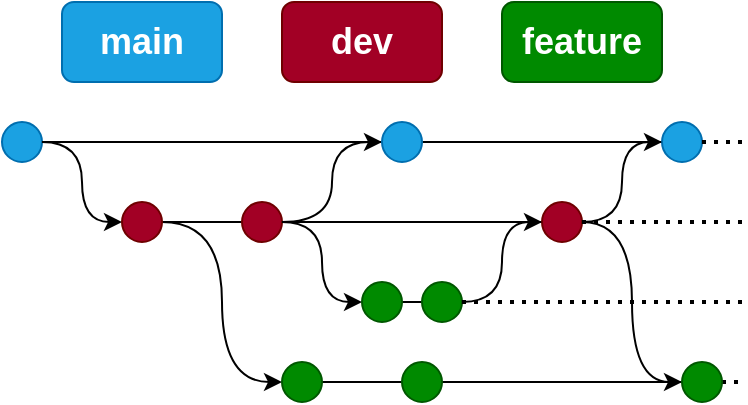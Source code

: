 <mxfile version="26.0.4">
  <diagram name="Page-1" id="iRiQHw-TxfvEgbdKPUa_">
    <mxGraphModel dx="546" dy="814" grid="1" gridSize="10" guides="1" tooltips="1" connect="1" arrows="1" fold="1" page="1" pageScale="1" pageWidth="1600" pageHeight="1200" math="0" shadow="0">
      <root>
        <mxCell id="0" />
        <mxCell id="1" parent="0" />
        <mxCell id="pUoWp5nwgVy3vfXPpJWE-1" value="&lt;font style=&quot;font-size: 18px;&quot;&gt;main&lt;/font&gt;" style="rounded=1;whiteSpace=wrap;html=1;fillColor=#1ba1e2;strokeColor=#006EAF;fontColor=#ffffff;fontStyle=1" parent="1" vertex="1">
          <mxGeometry x="420" y="230" width="80" height="40" as="geometry" />
        </mxCell>
        <mxCell id="pUoWp5nwgVy3vfXPpJWE-2" value="&lt;font style=&quot;font-size: 18px;&quot;&gt;dev&lt;/font&gt;" style="rounded=1;whiteSpace=wrap;html=1;fillColor=#a20025;strokeColor=#6F0000;fontColor=#ffffff;fontStyle=1" parent="1" vertex="1">
          <mxGeometry x="530" y="230" width="80" height="40" as="geometry" />
        </mxCell>
        <mxCell id="pUoWp5nwgVy3vfXPpJWE-9" style="edgeStyle=orthogonalEdgeStyle;rounded=0;orthogonalLoop=1;jettySize=auto;html=1;entryX=0;entryY=0.5;entryDx=0;entryDy=0;curved=1;" parent="1" source="pUoWp5nwgVy3vfXPpJWE-4" target="pUoWp5nwgVy3vfXPpJWE-8" edge="1">
          <mxGeometry relative="1" as="geometry" />
        </mxCell>
        <mxCell id="pUoWp5nwgVy3vfXPpJWE-10" style="edgeStyle=orthogonalEdgeStyle;rounded=0;orthogonalLoop=1;jettySize=auto;html=1;entryX=0;entryY=0.5;entryDx=0;entryDy=0;endArrow=none;endFill=0;" parent="1" source="pUoWp5nwgVy3vfXPpJWE-6" target="pUoWp5nwgVy3vfXPpJWE-7" edge="1">
          <mxGeometry relative="1" as="geometry" />
        </mxCell>
        <mxCell id="pUoWp5nwgVy3vfXPpJWE-4" value="" style="ellipse;whiteSpace=wrap;html=1;fillColor=#1ba1e2;fontColor=#ffffff;strokeColor=#006EAF;" parent="1" vertex="1">
          <mxGeometry x="390" y="290" width="20" height="20" as="geometry" />
        </mxCell>
        <mxCell id="pUoWp5nwgVy3vfXPpJWE-7" value="" style="ellipse;whiteSpace=wrap;html=1;fillColor=#1ba1e2;fontColor=#ffffff;strokeColor=#006EAF;" parent="1" vertex="1">
          <mxGeometry x="720" y="290" width="20" height="20" as="geometry" />
        </mxCell>
        <mxCell id="pUoWp5nwgVy3vfXPpJWE-13" style="edgeStyle=orthogonalEdgeStyle;rounded=0;orthogonalLoop=1;jettySize=auto;html=1;entryX=0;entryY=0.5;entryDx=0;entryDy=0;endArrow=none;endFill=0;" parent="1" source="pUoWp5nwgVy3vfXPpJWE-8" target="pUoWp5nwgVy3vfXPpJWE-12" edge="1">
          <mxGeometry relative="1" as="geometry" />
        </mxCell>
        <mxCell id="pUoWp5nwgVy3vfXPpJWE-21" style="edgeStyle=orthogonalEdgeStyle;rounded=0;orthogonalLoop=1;jettySize=auto;html=1;entryX=0;entryY=0.5;entryDx=0;entryDy=0;curved=1;exitX=1;exitY=0.5;exitDx=0;exitDy=0;" parent="1" source="pUoWp5nwgVy3vfXPpJWE-12" target="pUoWp5nwgVy3vfXPpJWE-20" edge="1">
          <mxGeometry relative="1" as="geometry">
            <mxPoint x="460" y="380" as="sourcePoint" />
            <mxPoint x="500" y="420" as="targetPoint" />
          </mxGeometry>
        </mxCell>
        <mxCell id="pUoWp5nwgVy3vfXPpJWE-33" style="edgeStyle=orthogonalEdgeStyle;rounded=0;orthogonalLoop=1;jettySize=auto;html=1;entryX=0;entryY=0.5;entryDx=0;entryDy=0;curved=1;" parent="1" source="pUoWp5nwgVy3vfXPpJWE-8" target="pUoWp5nwgVy3vfXPpJWE-29" edge="1">
          <mxGeometry relative="1" as="geometry" />
        </mxCell>
        <mxCell id="pUoWp5nwgVy3vfXPpJWE-8" value="" style="ellipse;whiteSpace=wrap;html=1;fillColor=#a20025;fontColor=#ffffff;strokeColor=#6F0000;" parent="1" vertex="1">
          <mxGeometry x="450" y="330" width="20" height="20" as="geometry" />
        </mxCell>
        <mxCell id="pUoWp5nwgVy3vfXPpJWE-16" style="edgeStyle=orthogonalEdgeStyle;rounded=0;orthogonalLoop=1;jettySize=auto;html=1;entryX=0;entryY=0.5;entryDx=0;entryDy=0;endArrow=none;endFill=0;" parent="1" source="pUoWp5nwgVy3vfXPpJWE-12" target="pUoWp5nwgVy3vfXPpJWE-15" edge="1">
          <mxGeometry relative="1" as="geometry" />
        </mxCell>
        <mxCell id="pUoWp5nwgVy3vfXPpJWE-12" value="" style="ellipse;whiteSpace=wrap;html=1;fillColor=#a20025;fontColor=#ffffff;strokeColor=#6F0000;" parent="1" vertex="1">
          <mxGeometry x="510" y="330" width="20" height="20" as="geometry" />
        </mxCell>
        <mxCell id="pUoWp5nwgVy3vfXPpJWE-14" style="edgeStyle=orthogonalEdgeStyle;rounded=0;orthogonalLoop=1;jettySize=auto;html=1;entryX=0;entryY=0.5;entryDx=0;entryDy=0;curved=1;exitX=1;exitY=0.5;exitDx=0;exitDy=0;" parent="1" source="pUoWp5nwgVy3vfXPpJWE-12" target="pUoWp5nwgVy3vfXPpJWE-6" edge="1">
          <mxGeometry relative="1" as="geometry">
            <mxPoint x="420" y="310" as="sourcePoint" />
            <mxPoint x="460" y="390" as="targetPoint" />
          </mxGeometry>
        </mxCell>
        <mxCell id="4PeQIeZUy_l2Z1aoII1N-1" style="edgeStyle=orthogonalEdgeStyle;rounded=0;orthogonalLoop=1;jettySize=auto;html=1;entryX=0;entryY=0.5;entryDx=0;entryDy=0;curved=1;" edge="1" parent="1" source="pUoWp5nwgVy3vfXPpJWE-15" target="pUoWp5nwgVy3vfXPpJWE-36">
          <mxGeometry relative="1" as="geometry" />
        </mxCell>
        <mxCell id="pUoWp5nwgVy3vfXPpJWE-15" value="" style="ellipse;whiteSpace=wrap;html=1;fillColor=#a20025;fontColor=#ffffff;strokeColor=#6F0000;" parent="1" vertex="1">
          <mxGeometry x="660" y="330" width="20" height="20" as="geometry" />
        </mxCell>
        <mxCell id="pUoWp5nwgVy3vfXPpJWE-18" style="edgeStyle=orthogonalEdgeStyle;rounded=0;orthogonalLoop=1;jettySize=auto;html=1;entryX=0;entryY=0.5;entryDx=0;entryDy=0;curved=1;exitX=1;exitY=0.5;exitDx=0;exitDy=0;" parent="1" source="pUoWp5nwgVy3vfXPpJWE-15" target="pUoWp5nwgVy3vfXPpJWE-7" edge="1">
          <mxGeometry relative="1" as="geometry">
            <mxPoint x="610" y="460" as="sourcePoint" />
            <mxPoint x="650" y="400" as="targetPoint" />
          </mxGeometry>
        </mxCell>
        <mxCell id="pUoWp5nwgVy3vfXPpJWE-19" value="&lt;font style=&quot;font-size: 18px;&quot;&gt;&lt;b&gt;feature&lt;/b&gt;&lt;/font&gt;" style="rounded=1;whiteSpace=wrap;html=1;fillColor=#008a00;strokeColor=#005700;fontColor=#ffffff;" parent="1" vertex="1">
          <mxGeometry x="640" y="230" width="80" height="40" as="geometry" />
        </mxCell>
        <mxCell id="pUoWp5nwgVy3vfXPpJWE-24" style="edgeStyle=orthogonalEdgeStyle;rounded=0;orthogonalLoop=1;jettySize=auto;html=1;entryX=0;entryY=0.5;entryDx=0;entryDy=0;endArrow=none;endFill=0;" parent="1" source="pUoWp5nwgVy3vfXPpJWE-20" target="pUoWp5nwgVy3vfXPpJWE-23" edge="1">
          <mxGeometry relative="1" as="geometry" />
        </mxCell>
        <mxCell id="pUoWp5nwgVy3vfXPpJWE-20" value="" style="ellipse;whiteSpace=wrap;html=1;fillColor=#008a00;fontColor=#ffffff;strokeColor=#005700;" parent="1" vertex="1">
          <mxGeometry x="570" y="370" width="20" height="20" as="geometry" />
        </mxCell>
        <mxCell id="pUoWp5nwgVy3vfXPpJWE-22" value="" style="edgeStyle=orthogonalEdgeStyle;rounded=0;orthogonalLoop=1;jettySize=auto;html=1;entryX=0;entryY=0.5;entryDx=0;entryDy=0;endArrow=none;endFill=0;" parent="1" source="pUoWp5nwgVy3vfXPpJWE-4" target="pUoWp5nwgVy3vfXPpJWE-6" edge="1">
          <mxGeometry relative="1" as="geometry">
            <mxPoint x="410" y="300" as="sourcePoint" />
            <mxPoint x="610" y="300" as="targetPoint" />
          </mxGeometry>
        </mxCell>
        <mxCell id="pUoWp5nwgVy3vfXPpJWE-6" value="" style="ellipse;whiteSpace=wrap;html=1;fillColor=#1ba1e2;fontColor=#ffffff;strokeColor=#006EAF;" parent="1" vertex="1">
          <mxGeometry x="580" y="290" width="20" height="20" as="geometry" />
        </mxCell>
        <mxCell id="pUoWp5nwgVy3vfXPpJWE-25" style="edgeStyle=orthogonalEdgeStyle;rounded=0;orthogonalLoop=1;jettySize=auto;html=1;entryX=0;entryY=0.5;entryDx=0;entryDy=0;curved=1;" parent="1" source="pUoWp5nwgVy3vfXPpJWE-23" target="pUoWp5nwgVy3vfXPpJWE-15" edge="1">
          <mxGeometry relative="1" as="geometry" />
        </mxCell>
        <mxCell id="pUoWp5nwgVy3vfXPpJWE-23" value="" style="ellipse;whiteSpace=wrap;html=1;fillColor=#008a00;fontColor=#ffffff;strokeColor=#005700;" parent="1" vertex="1">
          <mxGeometry x="600" y="370" width="20" height="20" as="geometry" />
        </mxCell>
        <mxCell id="pUoWp5nwgVy3vfXPpJWE-35" style="edgeStyle=orthogonalEdgeStyle;rounded=0;orthogonalLoop=1;jettySize=auto;html=1;entryX=0;entryY=0.5;entryDx=0;entryDy=0;endArrow=none;endFill=0;" parent="1" source="pUoWp5nwgVy3vfXPpJWE-29" target="pUoWp5nwgVy3vfXPpJWE-34" edge="1">
          <mxGeometry relative="1" as="geometry" />
        </mxCell>
        <mxCell id="pUoWp5nwgVy3vfXPpJWE-29" value="" style="ellipse;whiteSpace=wrap;html=1;fillColor=#008a00;fontColor=#ffffff;strokeColor=#005700;" parent="1" vertex="1">
          <mxGeometry x="530" y="410" width="20" height="20" as="geometry" />
        </mxCell>
        <mxCell id="pUoWp5nwgVy3vfXPpJWE-30" value="" style="endArrow=none;dashed=1;html=1;strokeWidth=2;rounded=0;entryX=1;entryY=0.5;entryDx=0;entryDy=0;dashPattern=1 2;" parent="1" edge="1" target="pUoWp5nwgVy3vfXPpJWE-7">
          <mxGeometry width="50" height="50" relative="1" as="geometry">
            <mxPoint x="760" y="300" as="sourcePoint" />
            <mxPoint x="740" y="299.76" as="targetPoint" />
          </mxGeometry>
        </mxCell>
        <mxCell id="pUoWp5nwgVy3vfXPpJWE-31" value="" style="endArrow=none;dashed=1;html=1;strokeWidth=2;rounded=0;entryX=1;entryY=0.5;entryDx=0;entryDy=0;dashPattern=1 2;" parent="1" target="pUoWp5nwgVy3vfXPpJWE-15" edge="1">
          <mxGeometry width="50" height="50" relative="1" as="geometry">
            <mxPoint x="760" y="340" as="sourcePoint" />
            <mxPoint x="750" y="309.76" as="targetPoint" />
          </mxGeometry>
        </mxCell>
        <mxCell id="pUoWp5nwgVy3vfXPpJWE-32" value="" style="endArrow=none;dashed=1;html=1;strokeWidth=2;rounded=0;entryX=1;entryY=0.5;entryDx=0;entryDy=0;dashPattern=1 2;" parent="1" target="pUoWp5nwgVy3vfXPpJWE-23" edge="1">
          <mxGeometry width="50" height="50" relative="1" as="geometry">
            <mxPoint x="760" y="380" as="sourcePoint" />
            <mxPoint x="760" y="319.76" as="targetPoint" />
          </mxGeometry>
        </mxCell>
        <mxCell id="pUoWp5nwgVy3vfXPpJWE-37" style="edgeStyle=orthogonalEdgeStyle;rounded=0;orthogonalLoop=1;jettySize=auto;html=1;endArrow=none;endFill=0;" parent="1" source="pUoWp5nwgVy3vfXPpJWE-34" target="pUoWp5nwgVy3vfXPpJWE-36" edge="1">
          <mxGeometry relative="1" as="geometry" />
        </mxCell>
        <mxCell id="pUoWp5nwgVy3vfXPpJWE-34" value="" style="ellipse;whiteSpace=wrap;html=1;fillColor=#008a00;fontColor=#ffffff;strokeColor=#005700;" parent="1" vertex="1">
          <mxGeometry x="590" y="410" width="20" height="20" as="geometry" />
        </mxCell>
        <mxCell id="pUoWp5nwgVy3vfXPpJWE-38" style="edgeStyle=orthogonalEdgeStyle;rounded=0;orthogonalLoop=1;jettySize=auto;html=1;endArrow=none;endFill=0;dashed=1;dashPattern=1 2;strokeWidth=2;exitX=1;exitY=0.5;exitDx=0;exitDy=0;" parent="1" source="pUoWp5nwgVy3vfXPpJWE-36" edge="1">
          <mxGeometry relative="1" as="geometry">
            <mxPoint x="760" y="420" as="targetPoint" />
            <mxPoint x="730" y="420" as="sourcePoint" />
          </mxGeometry>
        </mxCell>
        <mxCell id="pUoWp5nwgVy3vfXPpJWE-36" value="" style="ellipse;whiteSpace=wrap;html=1;fillColor=#008a00;fontColor=#ffffff;strokeColor=#005700;" parent="1" vertex="1">
          <mxGeometry x="730" y="410" width="20" height="20" as="geometry" />
        </mxCell>
      </root>
    </mxGraphModel>
  </diagram>
</mxfile>

